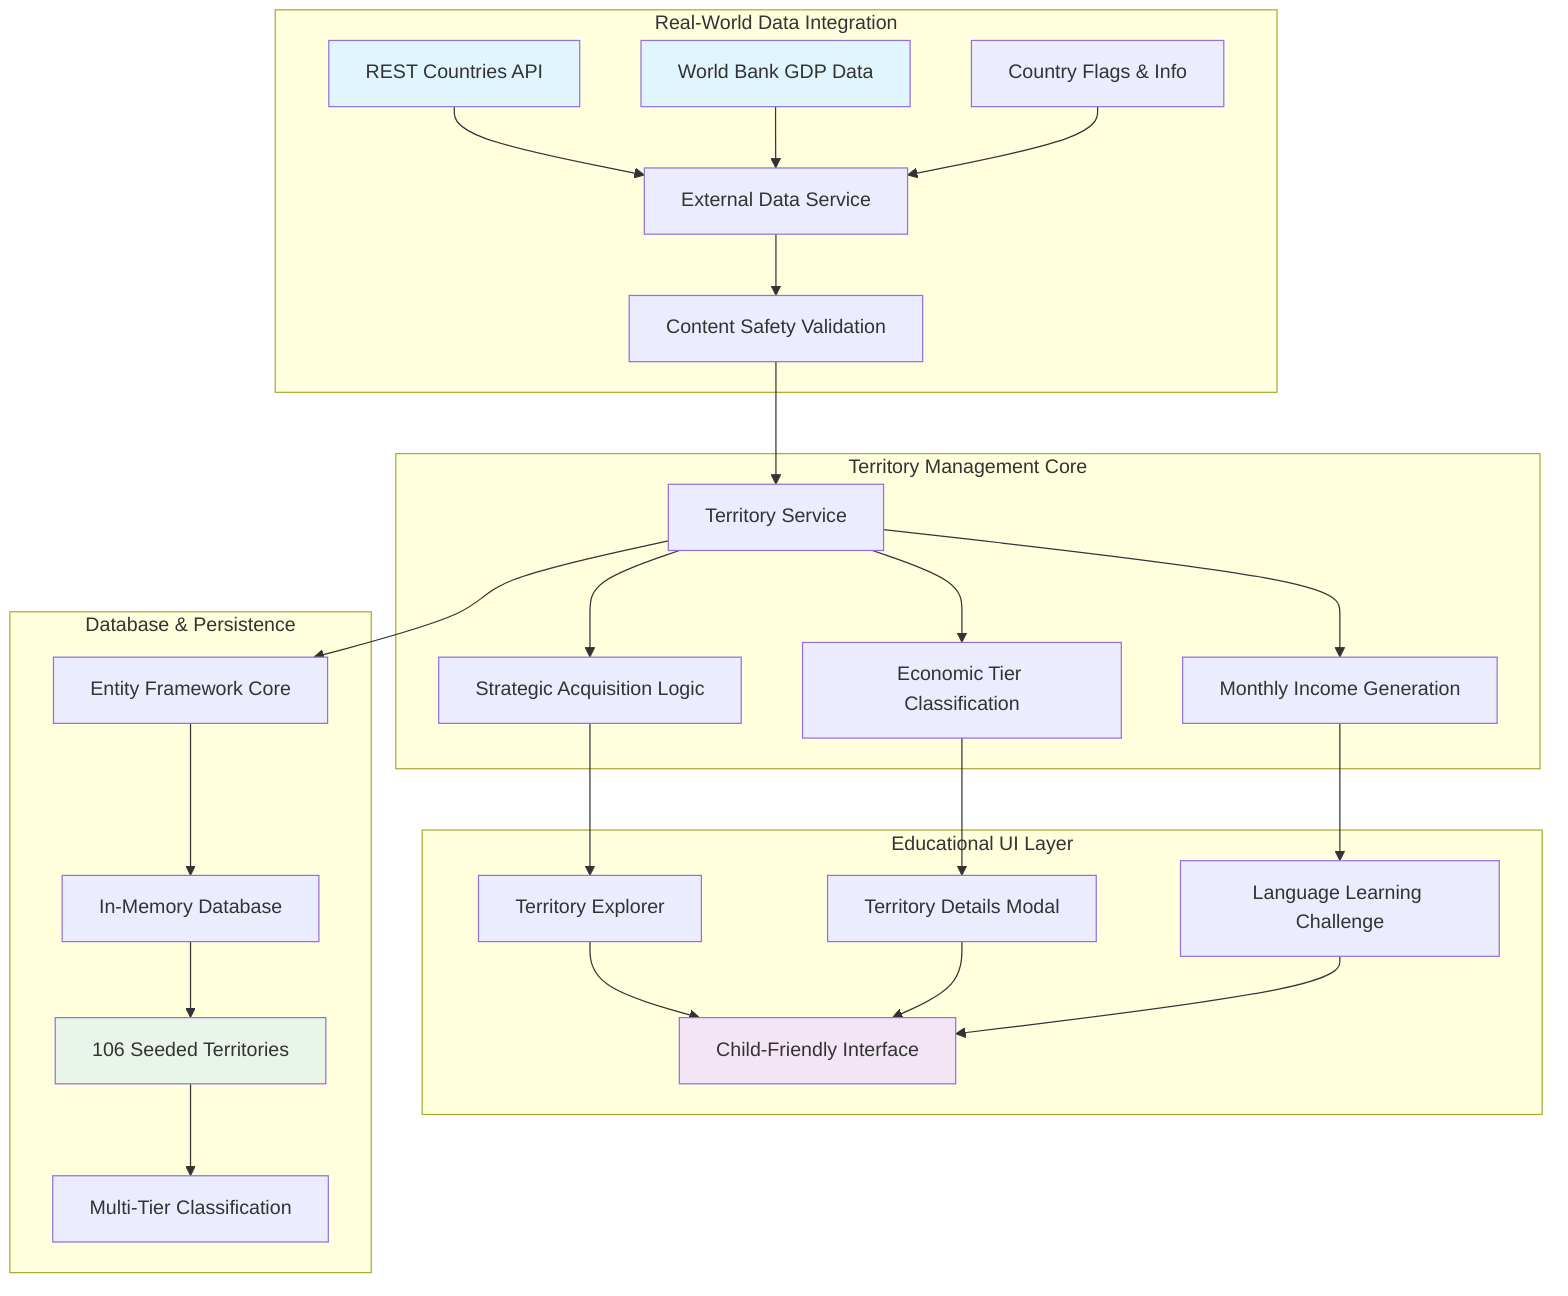 graph TB
    subgraph "Real-World Data Integration"
        A[REST Countries API] --> B[External Data Service]
        C[World Bank GDP Data] --> B
        D[Country Flags & Info] --> B
        B --> E[Content Safety Validation]
    end

    subgraph "Territory Management Core"
        E --> F[Territory Service]
        F --> G[Strategic Acquisition Logic]
        F --> H[Economic Tier Classification]
        F --> I[Monthly Income Generation]
    end

    subgraph "Educational UI Layer"
        G --> J[Territory Explorer]
        H --> K[Territory Details Modal]
        I --> L[Language Learning Challenge]
        J --> M[Child-Friendly Interface]
        K --> M
        L --> M
    end

    subgraph "Database & Persistence"
        F --> N[Entity Framework Core]
        N --> O[In-Memory Database]
        O --> P[106 Seeded Territories]
        P --> Q[Multi-Tier Classification]
    end

    style A fill:#e1f5fe
    style C fill:#e1f5fe
    style M fill:#f3e5f5
    style P fill:#e8f5e8